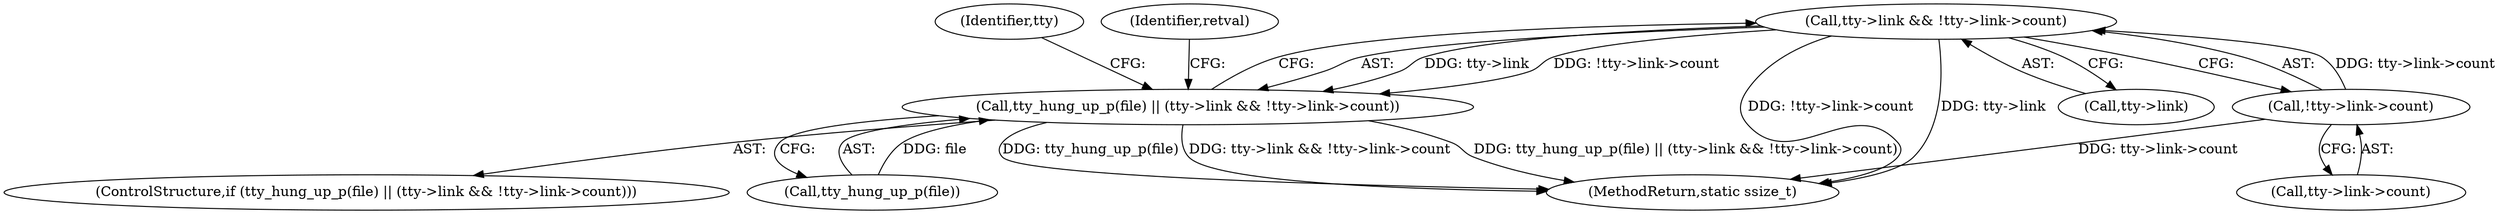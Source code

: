 digraph "0_linux_4291086b1f081b869c6d79e5b7441633dc3ace00@pointer" {
"1000172" [label="(Call,tty->link && !tty->link->count)"];
"1000176" [label="(Call,!tty->link->count)"];
"1000169" [label="(Call,tty_hung_up_p(file) || (tty->link && !tty->link->count))"];
"1000368" [label="(MethodReturn,static ssize_t)"];
"1000190" [label="(Identifier,tty)"];
"1000177" [label="(Call,tty->link->count)"];
"1000169" [label="(Call,tty_hung_up_p(file) || (tty->link && !tty->link->count))"];
"1000176" [label="(Call,!tty->link->count)"];
"1000172" [label="(Call,tty->link && !tty->link->count)"];
"1000168" [label="(ControlStructure,if (tty_hung_up_p(file) || (tty->link && !tty->link->count)))"];
"1000173" [label="(Call,tty->link)"];
"1000184" [label="(Identifier,retval)"];
"1000170" [label="(Call,tty_hung_up_p(file))"];
"1000172" -> "1000169"  [label="AST: "];
"1000172" -> "1000173"  [label="CFG: "];
"1000172" -> "1000176"  [label="CFG: "];
"1000173" -> "1000172"  [label="AST: "];
"1000176" -> "1000172"  [label="AST: "];
"1000169" -> "1000172"  [label="CFG: "];
"1000172" -> "1000368"  [label="DDG: !tty->link->count"];
"1000172" -> "1000368"  [label="DDG: tty->link"];
"1000172" -> "1000169"  [label="DDG: tty->link"];
"1000172" -> "1000169"  [label="DDG: !tty->link->count"];
"1000176" -> "1000172"  [label="DDG: tty->link->count"];
"1000176" -> "1000177"  [label="CFG: "];
"1000177" -> "1000176"  [label="AST: "];
"1000176" -> "1000368"  [label="DDG: tty->link->count"];
"1000169" -> "1000168"  [label="AST: "];
"1000169" -> "1000170"  [label="CFG: "];
"1000170" -> "1000169"  [label="AST: "];
"1000184" -> "1000169"  [label="CFG: "];
"1000190" -> "1000169"  [label="CFG: "];
"1000169" -> "1000368"  [label="DDG: tty->link && !tty->link->count"];
"1000169" -> "1000368"  [label="DDG: tty_hung_up_p(file) || (tty->link && !tty->link->count)"];
"1000169" -> "1000368"  [label="DDG: tty_hung_up_p(file)"];
"1000170" -> "1000169"  [label="DDG: file"];
}
